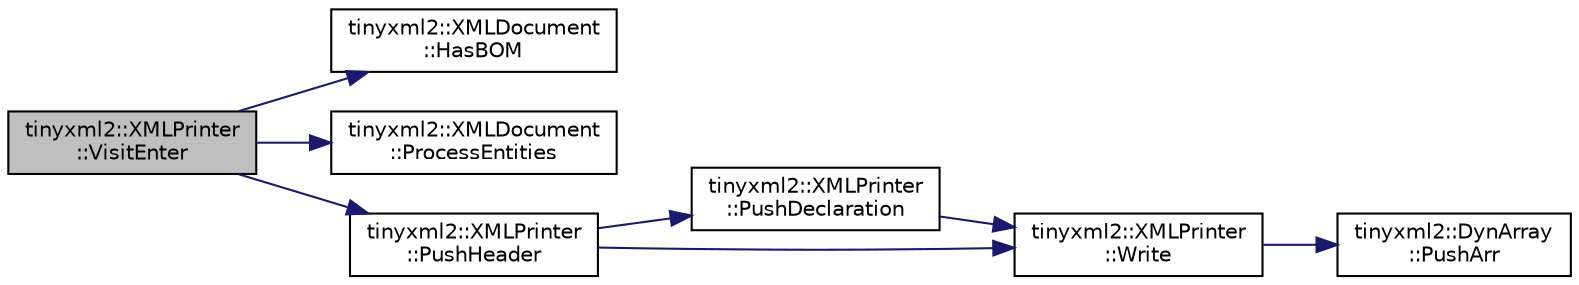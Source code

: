 digraph "tinyxml2::XMLPrinter::VisitEnter"
{
 // LATEX_PDF_SIZE
  edge [fontname="Helvetica",fontsize="10",labelfontname="Helvetica",labelfontsize="10"];
  node [fontname="Helvetica",fontsize="10",shape=record];
  rankdir="LR";
  Node1 [label="tinyxml2::XMLPrinter\l::VisitEnter",height=0.2,width=0.4,color="black", fillcolor="grey75", style="filled", fontcolor="black",tooltip="Visit a document."];
  Node1 -> Node2 [color="midnightblue",fontsize="10",style="solid",fontname="Helvetica"];
  Node2 [label="tinyxml2::XMLDocument\l::HasBOM",height=0.2,width=0.4,color="black", fillcolor="white", style="filled",URL="$classtinyxml2_1_1XMLDocument.html#a33fc5d159db873a179fa26338adb05bd",tooltip=" "];
  Node1 -> Node3 [color="midnightblue",fontsize="10",style="solid",fontname="Helvetica"];
  Node3 [label="tinyxml2::XMLDocument\l::ProcessEntities",height=0.2,width=0.4,color="black", fillcolor="white", style="filled",URL="$classtinyxml2_1_1XMLDocument.html#a53e6c035b1b539563fef8c817fb30469",tooltip=" "];
  Node1 -> Node4 [color="midnightblue",fontsize="10",style="solid",fontname="Helvetica"];
  Node4 [label="tinyxml2::XMLPrinter\l::PushHeader",height=0.2,width=0.4,color="black", fillcolor="white", style="filled",URL="$classtinyxml2_1_1XMLPrinter.html#a178c608ce8476043d5d6513819cde903",tooltip=" "];
  Node4 -> Node5 [color="midnightblue",fontsize="10",style="solid",fontname="Helvetica"];
  Node5 [label="tinyxml2::XMLPrinter\l::PushDeclaration",height=0.2,width=0.4,color="black", fillcolor="white", style="filled",URL="$classtinyxml2_1_1XMLPrinter.html#a2fe3565e262594efc6c0276723c83fe7",tooltip=" "];
  Node5 -> Node6 [color="midnightblue",fontsize="10",style="solid",fontname="Helvetica"];
  Node6 [label="tinyxml2::XMLPrinter\l::Write",height=0.2,width=0.4,color="black", fillcolor="white", style="filled",URL="$classtinyxml2_1_1XMLPrinter.html#aff363b7634a27538fd691ae62adbda63",tooltip=" "];
  Node6 -> Node7 [color="midnightblue",fontsize="10",style="solid",fontname="Helvetica"];
  Node7 [label="tinyxml2::DynArray\l::PushArr",height=0.2,width=0.4,color="black", fillcolor="white", style="filled",URL="$classtinyxml2_1_1DynArray.html#ad289abee8cd02b26e215f1b63d2043f1",tooltip=" "];
  Node4 -> Node6 [color="midnightblue",fontsize="10",style="solid",fontname="Helvetica"];
}
